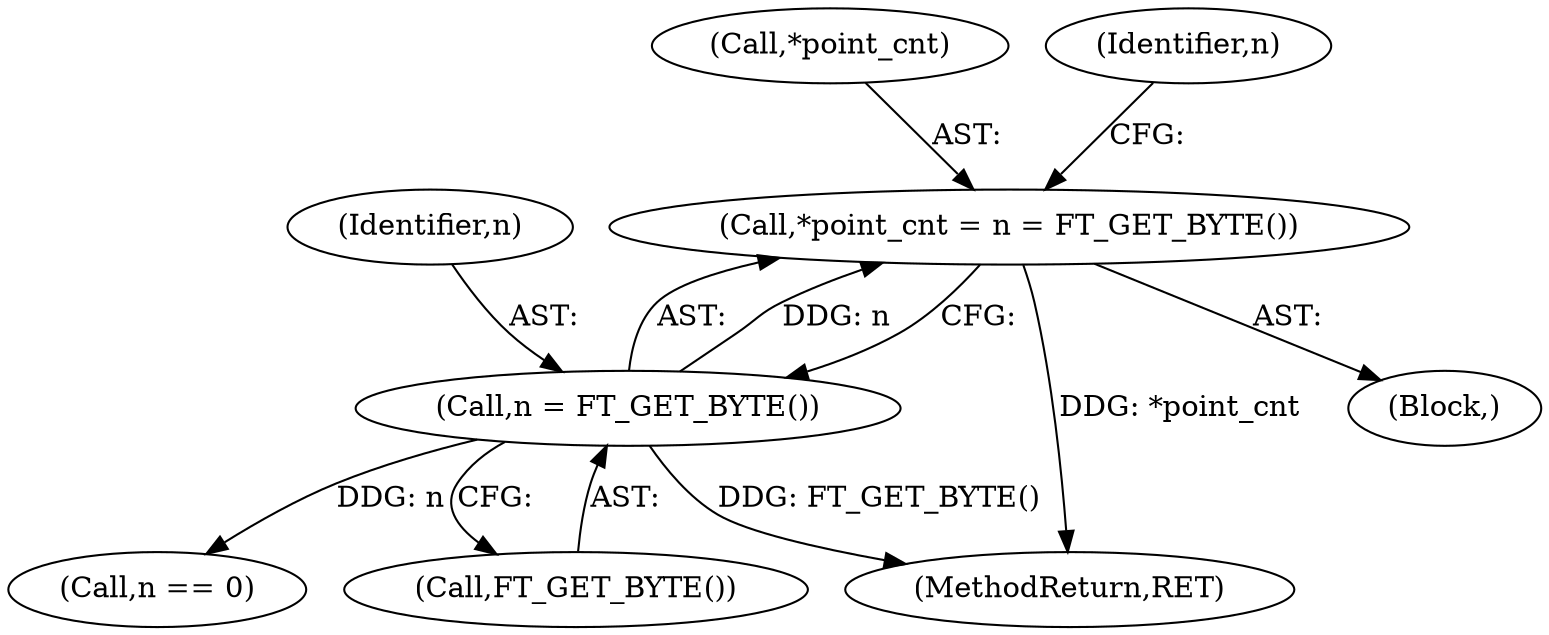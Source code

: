 digraph "0_savannah_59eb9f8cfe7d1df379a2318316d1f04f80fba54a@pointer" {
"1000123" [label="(Call,*point_cnt = n = FT_GET_BYTE())"];
"1000126" [label="(Call,n = FT_GET_BYTE())"];
"1000127" [label="(Identifier,n)"];
"1000256" [label="(MethodReturn,RET)"];
"1000104" [label="(Block,)"];
"1000130" [label="(Call,n == 0)"];
"1000128" [label="(Call,FT_GET_BYTE())"];
"1000126" [label="(Call,n = FT_GET_BYTE())"];
"1000123" [label="(Call,*point_cnt = n = FT_GET_BYTE())"];
"1000124" [label="(Call,*point_cnt)"];
"1000131" [label="(Identifier,n)"];
"1000123" -> "1000104"  [label="AST: "];
"1000123" -> "1000126"  [label="CFG: "];
"1000124" -> "1000123"  [label="AST: "];
"1000126" -> "1000123"  [label="AST: "];
"1000131" -> "1000123"  [label="CFG: "];
"1000123" -> "1000256"  [label="DDG: *point_cnt"];
"1000126" -> "1000123"  [label="DDG: n"];
"1000126" -> "1000128"  [label="CFG: "];
"1000127" -> "1000126"  [label="AST: "];
"1000128" -> "1000126"  [label="AST: "];
"1000126" -> "1000256"  [label="DDG: FT_GET_BYTE()"];
"1000126" -> "1000130"  [label="DDG: n"];
}
